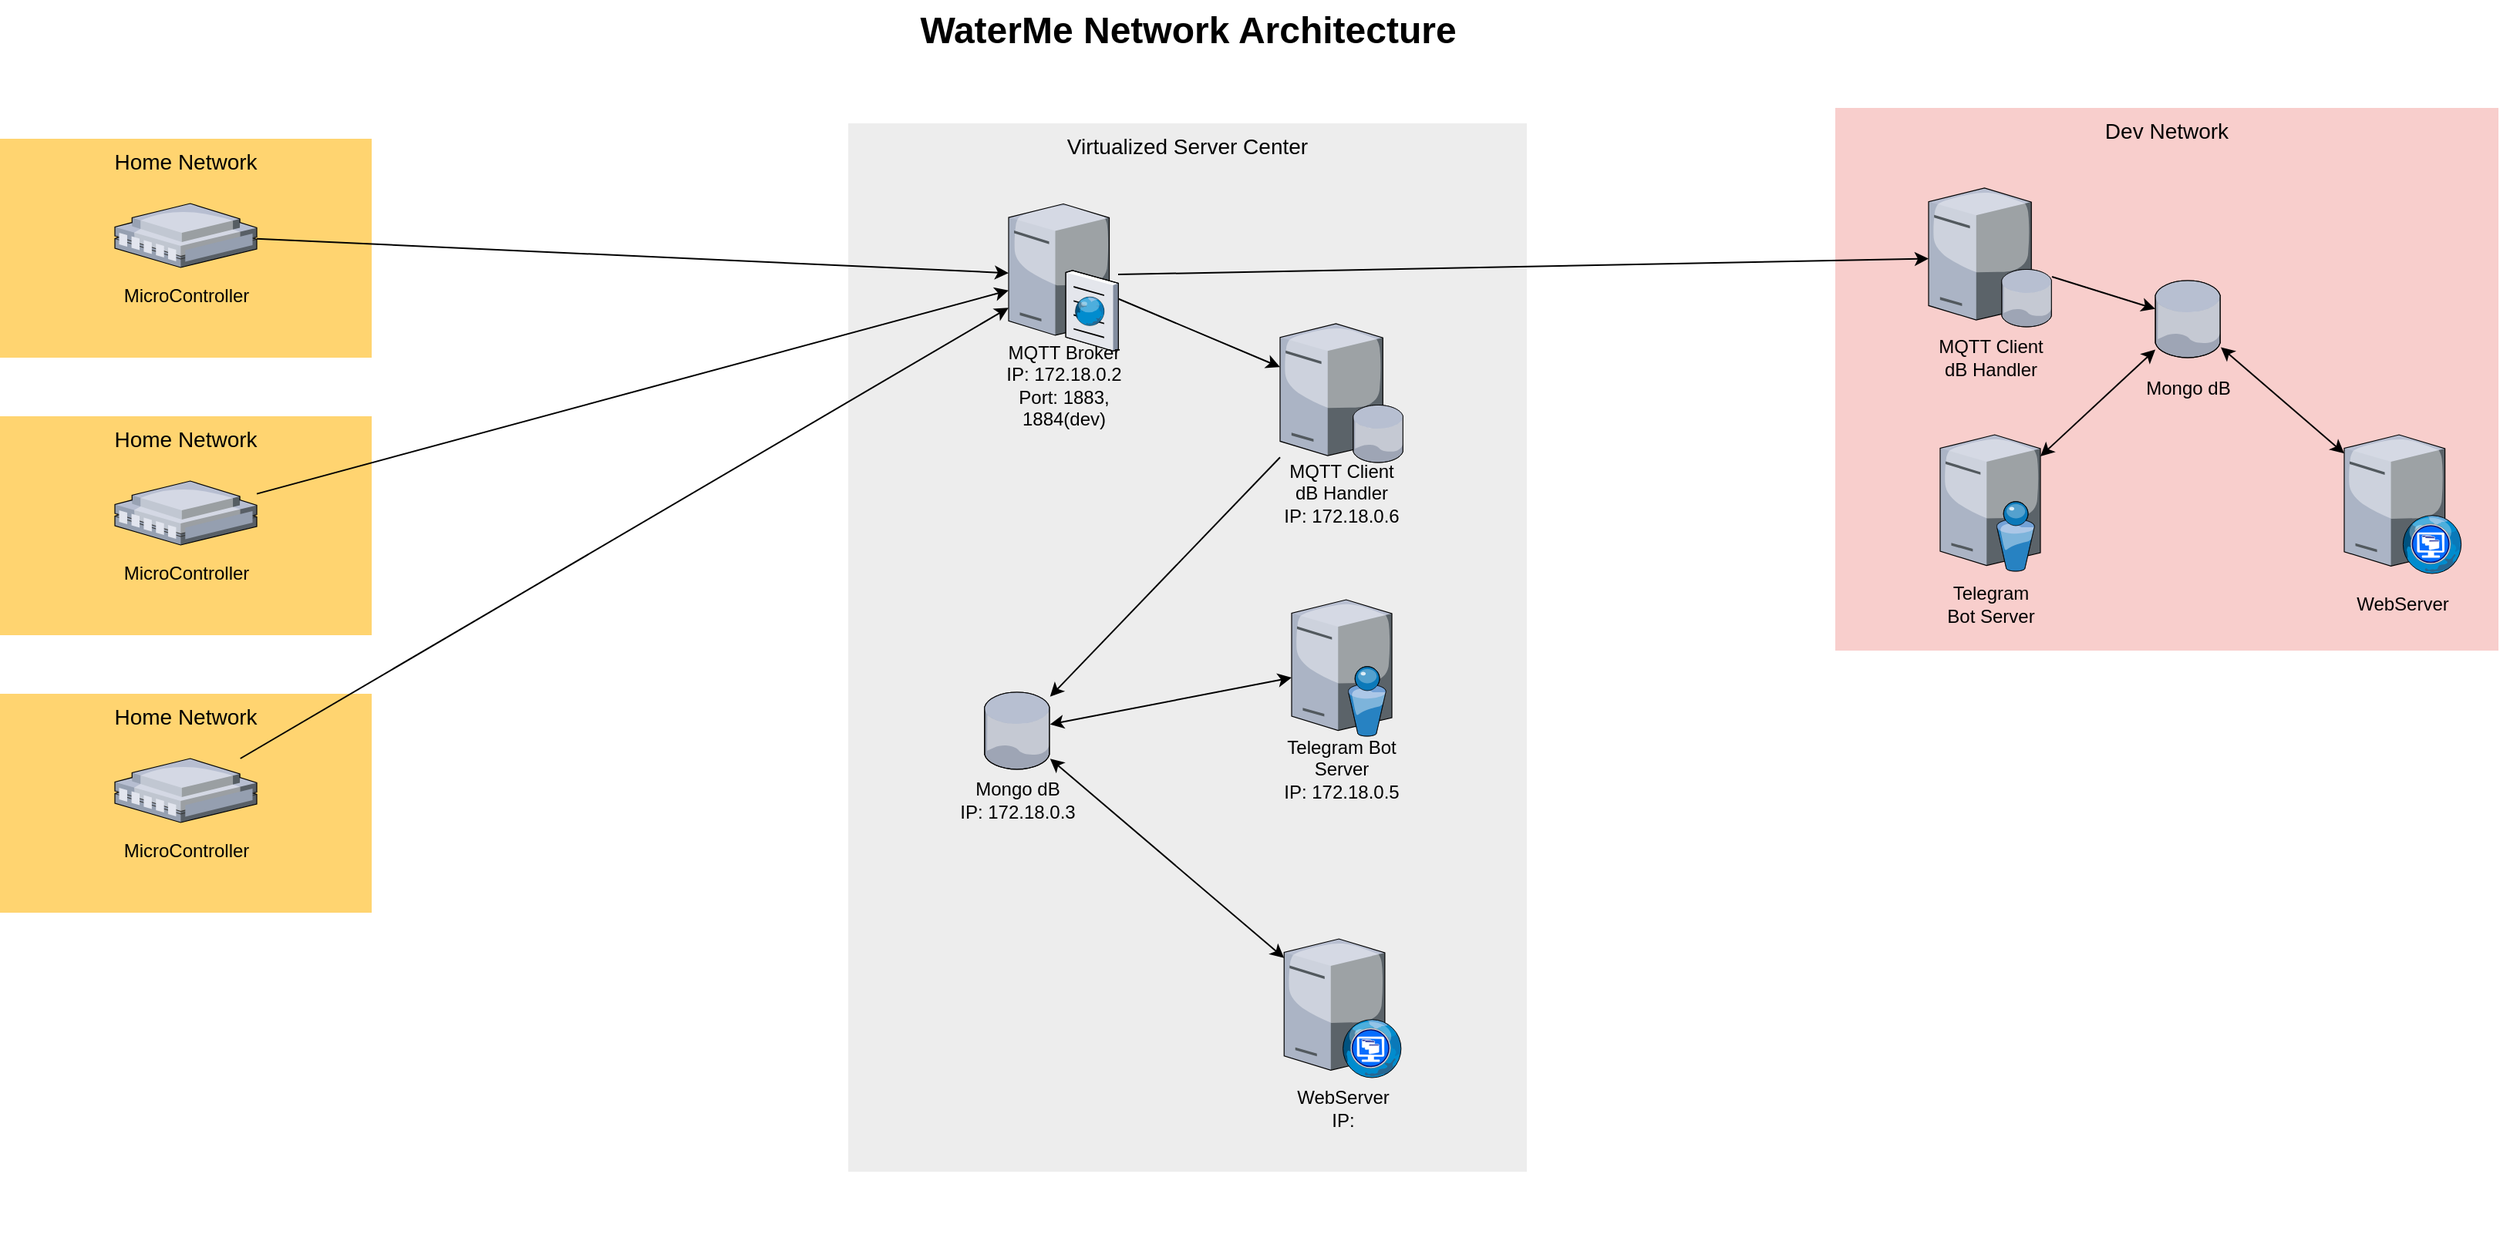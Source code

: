 <mxfile version="13.6.5">
    <diagram name="Page-1" id="e3a06f82-3646-2815-327d-82caf3d4e204">
        <mxGraphModel dx="1747" dy="781" grid="1" gridSize="10" guides="1" tooltips="1" connect="1" arrows="1" fold="1" page="1" pageScale="1.5" pageWidth="1169" pageHeight="826" background="none" math="0" shadow="0">
            <root>
                <mxCell id="0" style=";html=1;"/>
                <mxCell id="1" style=";html=1;" parent="0"/>
                <mxCell id="6a7d8f32e03d9370-36" style="edgeStyle=none;rounded=0;html=1;startSize=10;endSize=10;jettySize=auto;orthogonalLoop=1;fontSize=14;endArrow=none;endFill=0;strokeWidth=2;" parent="1" edge="1">
                    <mxGeometry relative="1" as="geometry">
                        <mxPoint x="637" y="1014.192" as="targetPoint"/>
                    </mxGeometry>
                </mxCell>
                <mxCell id="6a7d8f32e03d9370-37" style="edgeStyle=none;rounded=0;html=1;startSize=10;endSize=10;jettySize=auto;orthogonalLoop=1;fontSize=14;endArrow=none;endFill=0;strokeWidth=2;" parent="1" edge="1">
                    <mxGeometry relative="1" as="geometry">
                        <mxPoint x="637" y="1032.052" as="targetPoint"/>
                    </mxGeometry>
                </mxCell>
                <mxCell id="6a7d8f32e03d9370-40" style="edgeStyle=none;rounded=0;html=1;startSize=10;endSize=10;jettySize=auto;orthogonalLoop=1;fontSize=14;endArrow=none;endFill=0;strokeWidth=2;" parent="1" edge="1">
                    <mxGeometry relative="1" as="geometry">
                        <mxPoint x="759" y="694.883" as="targetPoint"/>
                    </mxGeometry>
                </mxCell>
                <mxCell id="6a7d8f32e03d9370-41" style="edgeStyle=none;rounded=0;html=1;startSize=10;endSize=10;jettySize=auto;orthogonalLoop=1;fontSize=14;endArrow=none;endFill=0;strokeWidth=2;" parent="1" edge="1">
                    <mxGeometry relative="1" as="geometry">
                        <mxPoint x="759" y="529.883" as="targetPoint"/>
                    </mxGeometry>
                </mxCell>
                <mxCell id="6a7d8f32e03d9370-43" style="edgeStyle=none;rounded=0;html=1;startSize=10;endSize=10;jettySize=auto;orthogonalLoop=1;fontSize=14;endArrow=none;endFill=0;strokeWidth=2;" parent="1" edge="1">
                    <mxGeometry relative="1" as="geometry">
                        <mxPoint x="713.0" y="201.126" as="sourcePoint"/>
                    </mxGeometry>
                </mxCell>
                <mxCell id="6a7d8f32e03d9370-50" style="edgeStyle=none;rounded=0;html=1;startSize=10;endSize=10;jettySize=auto;orthogonalLoop=1;fontSize=14;endArrow=none;endFill=0;strokeWidth=2;" parent="1" edge="1">
                    <mxGeometry relative="1" as="geometry">
                        <mxPoint x="1011.041" y="623.5" as="sourcePoint"/>
                    </mxGeometry>
                </mxCell>
                <mxCell id="6a7d8f32e03d9370-51" style="edgeStyle=none;rounded=0;html=1;startSize=10;endSize=10;jettySize=auto;orthogonalLoop=1;fontSize=14;endArrow=none;endFill=0;strokeWidth=2;" parent="1" edge="1">
                    <mxGeometry relative="1" as="geometry">
                        <mxPoint x="1000.5" y="587.0" as="sourcePoint"/>
                    </mxGeometry>
                </mxCell>
                <mxCell id="6a7d8f32e03d9370-52" style="edgeStyle=none;rounded=0;html=1;startSize=10;endSize=10;jettySize=auto;orthogonalLoop=1;fontSize=14;endArrow=none;endFill=0;strokeWidth=2;" parent="1" edge="1">
                    <mxGeometry relative="1" as="geometry">
                        <mxPoint x="1028" y="595.709" as="sourcePoint"/>
                    </mxGeometry>
                </mxCell>
                <mxCell id="6a7d8f32e03d9370-56" style="edgeStyle=none;rounded=0;html=1;startSize=10;endSize=10;jettySize=auto;orthogonalLoop=1;fontSize=14;endArrow=none;endFill=0;strokeWidth=2;" parent="1" edge="1">
                    <mxGeometry relative="1" as="geometry">
                        <mxPoint x="1028" y="620.008" as="sourcePoint"/>
                    </mxGeometry>
                </mxCell>
                <mxCell id="6a7d8f32e03d9370-38" style="edgeStyle=none;rounded=0;html=1;startSize=10;endSize=10;jettySize=auto;orthogonalLoop=1;fontSize=14;endArrow=none;endFill=0;strokeWidth=2;" parent="1" edge="1">
                    <mxGeometry relative="1" as="geometry">
                        <mxPoint x="675" y="902.0" as="targetPoint"/>
                    </mxGeometry>
                </mxCell>
                <mxCell id="6a7d8f32e03d9370-44" style="edgeStyle=none;rounded=0;html=1;startSize=10;endSize=10;jettySize=auto;orthogonalLoop=1;fontSize=14;endArrow=none;endFill=0;strokeWidth=2;" parent="1" edge="1">
                    <mxGeometry relative="1" as="geometry">
                        <mxPoint x="820.053" y="249.0" as="sourcePoint"/>
                    </mxGeometry>
                </mxCell>
                <mxCell id="6a7d8f32e03d9370-46" style="edgeStyle=none;rounded=0;html=1;startSize=10;endSize=10;jettySize=auto;orthogonalLoop=1;fontSize=14;endArrow=none;endFill=0;strokeWidth=2;" parent="1" edge="1">
                    <mxGeometry relative="1" as="geometry">
                        <mxPoint x="834" y="544.241" as="sourcePoint"/>
                    </mxGeometry>
                </mxCell>
                <mxCell id="6a7d8f32e03d9370-47" style="edgeStyle=none;rounded=0;html=1;startSize=10;endSize=10;jettySize=auto;orthogonalLoop=1;fontSize=14;endArrow=none;endFill=0;strokeWidth=2;" parent="1" edge="1">
                    <mxGeometry relative="1" as="geometry">
                        <mxPoint x="834" y="678.91" as="sourcePoint"/>
                    </mxGeometry>
                </mxCell>
                <mxCell id="6a7d8f32e03d9370-48" style="edgeStyle=none;rounded=0;html=1;startSize=10;endSize=10;jettySize=auto;orthogonalLoop=1;fontSize=14;endArrow=none;endFill=0;strokeWidth=2;" parent="1" edge="1">
                    <mxGeometry relative="1" as="geometry">
                        <mxPoint x="833.81" y="813" as="sourcePoint"/>
                    </mxGeometry>
                </mxCell>
                <mxCell id="6a7d8f32e03d9370-53" style="edgeStyle=none;rounded=0;html=1;startSize=10;endSize=10;jettySize=auto;orthogonalLoop=1;fontSize=14;endArrow=none;endFill=0;strokeWidth=2;" parent="1" edge="1">
                    <mxGeometry relative="1" as="geometry">
                        <mxPoint x="1223.339" y="508" as="sourcePoint"/>
                    </mxGeometry>
                </mxCell>
                <mxCell id="6a7d8f32e03d9370-54" style="edgeStyle=none;rounded=0;html=1;startSize=10;endSize=10;jettySize=auto;orthogonalLoop=1;fontSize=14;endArrow=none;endFill=0;strokeWidth=2;" parent="1" edge="1">
                    <mxGeometry relative="1" as="geometry">
                        <mxPoint x="1251.19" y="508" as="sourcePoint"/>
                    </mxGeometry>
                </mxCell>
                <mxCell id="6a7d8f32e03d9370-55" style="edgeStyle=none;rounded=0;html=1;startSize=10;endSize=10;jettySize=auto;orthogonalLoop=1;fontSize=14;endArrow=none;endFill=0;strokeWidth=2;" parent="1" edge="1">
                    <mxGeometry relative="1" as="geometry">
                        <mxPoint x="1267" y="529.619" as="sourcePoint"/>
                    </mxGeometry>
                </mxCell>
                <mxCell id="6a7d8f32e03d9370-49" style="edgeStyle=none;rounded=0;html=1;startSize=10;endSize=10;jettySize=auto;orthogonalLoop=1;fontSize=14;endArrow=none;endFill=0;strokeWidth=2;" parent="1" edge="1">
                    <mxGeometry relative="1" as="geometry">
                        <mxPoint x="1021.439" y="910" as="sourcePoint"/>
                    </mxGeometry>
                </mxCell>
                <mxCell id="6a7d8f32e03d9370-62" value="WaterMe Network Architecture" style="text;strokeColor=none;fillColor=none;html=1;fontSize=24;fontStyle=1;verticalAlign=middle;align=center;" parent="1" vertex="1">
                    <mxGeometry x="429.5" y="40" width="861" height="40" as="geometry"/>
                </mxCell>
                <mxCell id="8hZ6aJKXfACoAkY7IxUM-42" value="" style="group" parent="1" vertex="1" connectable="0">
                    <mxGeometry x="1280" y="110" width="430" height="352" as="geometry"/>
                </mxCell>
                <mxCell id="6a7d8f32e03d9370-61" value="&lt;font color=&quot;#000000&quot;&gt;Dev Network&lt;/font&gt;" style="whiteSpace=wrap;html=1;fillColor=#f8cecc;fontSize=14;strokeColor=none;verticalAlign=top;" parent="8hZ6aJKXfACoAkY7IxUM-42" vertex="1">
                    <mxGeometry width="430" height="352" as="geometry"/>
                </mxCell>
                <mxCell id="8hZ6aJKXfACoAkY7IxUM-24" value="" style="group" parent="8hZ6aJKXfACoAkY7IxUM-42" vertex="1" connectable="0">
                    <mxGeometry x="200" y="112" width="57.5" height="80" as="geometry"/>
                </mxCell>
                <mxCell id="8hZ6aJKXfACoAkY7IxUM-25" value="" style="verticalLabelPosition=bottom;aspect=fixed;html=1;verticalAlign=top;strokeColor=none;align=center;outlineConnect=0;shape=mxgraph.citrix.database;" parent="8hZ6aJKXfACoAkY7IxUM-24" vertex="1">
                    <mxGeometry x="7.5" width="42.5" height="50" as="geometry"/>
                </mxCell>
                <mxCell id="8hZ6aJKXfACoAkY7IxUM-26" value="&lt;font color=&quot;#000000&quot;&gt;Mongo dB&lt;/font&gt;" style="text;html=1;strokeColor=none;fillColor=none;align=center;verticalAlign=middle;whiteSpace=wrap;rounded=0;" parent="8hZ6aJKXfACoAkY7IxUM-24" vertex="1">
                    <mxGeometry y="60" width="57.5" height="20" as="geometry"/>
                </mxCell>
                <mxCell id="8hZ6aJKXfACoAkY7IxUM-27" value="" style="group" parent="8hZ6aJKXfACoAkY7IxUM-42" vertex="1" connectable="0">
                    <mxGeometry x="68" y="212" width="65" height="120" as="geometry"/>
                </mxCell>
                <mxCell id="8hZ6aJKXfACoAkY7IxUM-28" value="" style="verticalLabelPosition=bottom;aspect=fixed;html=1;verticalAlign=top;strokeColor=none;align=center;outlineConnect=0;shape=mxgraph.citrix.directory_server;" parent="8hZ6aJKXfACoAkY7IxUM-27" vertex="1">
                    <mxGeometry width="65" height="88.5" as="geometry"/>
                </mxCell>
                <mxCell id="8hZ6aJKXfACoAkY7IxUM-29" value="&lt;font color=&quot;#000000&quot;&gt;Telegram Bot Server&lt;/font&gt;" style="text;html=1;strokeColor=none;fillColor=none;align=center;verticalAlign=middle;whiteSpace=wrap;rounded=0;" parent="8hZ6aJKXfACoAkY7IxUM-27" vertex="1">
                    <mxGeometry x="2.5" y="100" width="60" height="20" as="geometry"/>
                </mxCell>
                <mxCell id="8hZ6aJKXfACoAkY7IxUM-39" value="" style="endArrow=classic;html=1;strokeColor=#000000;" parent="8hZ6aJKXfACoAkY7IxUM-42" source="8hZ6aJKXfACoAkY7IxUM-22" target="8hZ6aJKXfACoAkY7IxUM-25" edge="1">
                    <mxGeometry width="50" height="50" relative="1" as="geometry">
                        <mxPoint x="60" y="502" as="sourcePoint"/>
                        <mxPoint x="110" y="452" as="targetPoint"/>
                    </mxGeometry>
                </mxCell>
                <mxCell id="8hZ6aJKXfACoAkY7IxUM-40" value="" style="endArrow=classic;startArrow=classic;html=1;strokeColor=#000000;" parent="8hZ6aJKXfACoAkY7IxUM-42" source="8hZ6aJKXfACoAkY7IxUM-28" target="8hZ6aJKXfACoAkY7IxUM-25" edge="1">
                    <mxGeometry width="50" height="50" relative="1" as="geometry">
                        <mxPoint x="60" y="502" as="sourcePoint"/>
                        <mxPoint x="110" y="452" as="targetPoint"/>
                    </mxGeometry>
                </mxCell>
                <mxCell id="8hZ6aJKXfACoAkY7IxUM-41" value="" style="endArrow=classic;startArrow=classic;html=1;strokeColor=#000000;" parent="8hZ6aJKXfACoAkY7IxUM-42" source="8hZ6aJKXfACoAkY7IxUM-25" target="8hZ6aJKXfACoAkY7IxUM-31" edge="1">
                    <mxGeometry width="50" height="50" relative="1" as="geometry">
                        <mxPoint x="60" y="502" as="sourcePoint"/>
                        <mxPoint x="110" y="452" as="targetPoint"/>
                    </mxGeometry>
                </mxCell>
                <mxCell id="8hZ6aJKXfACoAkY7IxUM-21" value="" style="group" parent="8hZ6aJKXfACoAkY7IxUM-42" vertex="1" connectable="0">
                    <mxGeometry x="60.5" y="52" width="80" height="120" as="geometry"/>
                </mxCell>
                <mxCell id="8hZ6aJKXfACoAkY7IxUM-22" value="" style="verticalLabelPosition=bottom;aspect=fixed;html=1;verticalAlign=top;strokeColor=none;align=center;outlineConnect=0;shape=mxgraph.citrix.database_server;" parent="8hZ6aJKXfACoAkY7IxUM-21" vertex="1">
                    <mxGeometry width="80" height="90" as="geometry"/>
                </mxCell>
                <mxCell id="8hZ6aJKXfACoAkY7IxUM-23" value="&lt;font color=&quot;#000000&quot;&gt;MQTT Client dB Handler&lt;/font&gt;" style="text;html=1;strokeColor=none;fillColor=none;align=center;verticalAlign=middle;whiteSpace=wrap;rounded=0;" parent="8hZ6aJKXfACoAkY7IxUM-21" vertex="1">
                    <mxGeometry y="100" width="80" height="20" as="geometry"/>
                </mxCell>
                <mxCell id="8hZ6aJKXfACoAkY7IxUM-30" value="" style="group" parent="8hZ6aJKXfACoAkY7IxUM-42" vertex="1" connectable="0">
                    <mxGeometry x="330" y="212" width="76.5" height="120" as="geometry"/>
                </mxCell>
                <mxCell id="8hZ6aJKXfACoAkY7IxUM-31" value="" style="verticalLabelPosition=bottom;aspect=fixed;html=1;verticalAlign=top;strokeColor=none;align=center;outlineConnect=0;shape=mxgraph.citrix.desktop_web;" parent="8hZ6aJKXfACoAkY7IxUM-30" vertex="1">
                    <mxGeometry width="76.5" height="90" as="geometry"/>
                </mxCell>
                <mxCell id="8hZ6aJKXfACoAkY7IxUM-32" value="&lt;font color=&quot;#000000&quot;&gt;WebServer&lt;/font&gt;" style="text;html=1;strokeColor=none;fillColor=none;align=center;verticalAlign=middle;whiteSpace=wrap;rounded=0;" parent="8hZ6aJKXfACoAkY7IxUM-30" vertex="1">
                    <mxGeometry x="18.25" y="100" width="40" height="20" as="geometry"/>
                </mxCell>
                <mxCell id="8hZ6aJKXfACoAkY7IxUM-43" value="" style="group" parent="1" vertex="1" connectable="0">
                    <mxGeometry x="640" y="120" width="440" height="722" as="geometry"/>
                </mxCell>
                <mxCell id="6a7d8f32e03d9370-59" value="&lt;font color=&quot;#000000&quot;&gt;Virtualized Server Center&lt;/font&gt;" style="whiteSpace=wrap;html=1;fillColor=#EDEDED;fontSize=14;strokeColor=none;verticalAlign=top;" parent="8hZ6aJKXfACoAkY7IxUM-43" vertex="1">
                    <mxGeometry width="440" height="680" as="geometry"/>
                </mxCell>
                <mxCell id="8hZ6aJKXfACoAkY7IxUM-34" value="" style="endArrow=classic;html=1;fontColor=#000000;labelBackgroundColor=#000000;labelBorderColor=#000000;strokeColor=#000000;" parent="8hZ6aJKXfACoAkY7IxUM-43" source="8hZ6aJKXfACoAkY7IxUM-4" target="8hZ6aJKXfACoAkY7IxUM-9" edge="1">
                    <mxGeometry width="50" height="50" relative="1" as="geometry">
                        <mxPoint x="720" y="502" as="sourcePoint"/>
                        <mxPoint x="770" y="452" as="targetPoint"/>
                    </mxGeometry>
                </mxCell>
                <mxCell id="8hZ6aJKXfACoAkY7IxUM-35" value="" style="endArrow=classic;html=1;strokeColor=#000000;" parent="8hZ6aJKXfACoAkY7IxUM-43" source="8hZ6aJKXfACoAkY7IxUM-9" target="8hZ6aJKXfACoAkY7IxUM-12" edge="1">
                    <mxGeometry width="50" height="50" relative="1" as="geometry">
                        <mxPoint x="720" y="502" as="sourcePoint"/>
                        <mxPoint x="770" y="452" as="targetPoint"/>
                    </mxGeometry>
                </mxCell>
                <mxCell id="8hZ6aJKXfACoAkY7IxUM-36" value="" style="endArrow=classic;startArrow=classic;html=1;strokeColor=#000000;" parent="8hZ6aJKXfACoAkY7IxUM-43" source="8hZ6aJKXfACoAkY7IxUM-12" target="8hZ6aJKXfACoAkY7IxUM-16" edge="1">
                    <mxGeometry width="50" height="50" relative="1" as="geometry">
                        <mxPoint x="720" y="502" as="sourcePoint"/>
                        <mxPoint x="770" y="452" as="targetPoint"/>
                    </mxGeometry>
                </mxCell>
                <mxCell id="8hZ6aJKXfACoAkY7IxUM-37" value="" style="endArrow=classic;startArrow=classic;html=1;strokeColor=#000000;" parent="8hZ6aJKXfACoAkY7IxUM-43" source="8hZ6aJKXfACoAkY7IxUM-12" target="8hZ6aJKXfACoAkY7IxUM-15" edge="1">
                    <mxGeometry width="50" height="50" relative="1" as="geometry">
                        <mxPoint x="720" y="502" as="sourcePoint"/>
                        <mxPoint x="770" y="452" as="targetPoint"/>
                    </mxGeometry>
                </mxCell>
                <mxCell id="8hZ6aJKXfACoAkY7IxUM-11" value="" style="group" parent="8hZ6aJKXfACoAkY7IxUM-43" vertex="1" connectable="0">
                    <mxGeometry x="280" y="130" width="80" height="120" as="geometry"/>
                </mxCell>
                <mxCell id="8hZ6aJKXfACoAkY7IxUM-9" value="" style="verticalLabelPosition=bottom;aspect=fixed;html=1;verticalAlign=top;strokeColor=none;align=center;outlineConnect=0;shape=mxgraph.citrix.database_server;" parent="8hZ6aJKXfACoAkY7IxUM-11" vertex="1">
                    <mxGeometry width="80" height="90" as="geometry"/>
                </mxCell>
                <mxCell id="8hZ6aJKXfACoAkY7IxUM-10" value="MQTT Client dB Handler&lt;br&gt;IP: 172.18.0.6" style="text;html=1;strokeColor=none;fillColor=none;align=center;verticalAlign=middle;whiteSpace=wrap;rounded=0;fontColor=#000000;" parent="8hZ6aJKXfACoAkY7IxUM-11" vertex="1">
                    <mxGeometry y="100" width="80" height="20" as="geometry"/>
                </mxCell>
                <mxCell id="8hZ6aJKXfACoAkY7IxUM-6" value="" style="group" parent="8hZ6aJKXfACoAkY7IxUM-43" vertex="1" connectable="0">
                    <mxGeometry x="90" y="50" width="100" height="130" as="geometry"/>
                </mxCell>
                <mxCell id="8hZ6aJKXfACoAkY7IxUM-4" value="" style="verticalLabelPosition=bottom;aspect=fixed;html=1;verticalAlign=top;strokeColor=none;align=center;outlineConnect=0;shape=mxgraph.citrix.cache_server;" parent="8hZ6aJKXfACoAkY7IxUM-6" vertex="1">
                    <mxGeometry x="14" width="71" height="97.5" as="geometry"/>
                </mxCell>
                <mxCell id="8hZ6aJKXfACoAkY7IxUM-5" value="&lt;font color=&quot;#000000&quot;&gt;MQTT Broker&lt;br&gt;IP: 172.18.0.2&lt;br&gt;Port: 1883, 1884(dev)&lt;/font&gt;" style="text;html=1;strokeColor=none;fillColor=none;align=center;verticalAlign=middle;whiteSpace=wrap;rounded=0;" parent="8hZ6aJKXfACoAkY7IxUM-6" vertex="1">
                    <mxGeometry y="110" width="100" height="20" as="geometry"/>
                </mxCell>
                <mxCell id="8hZ6aJKXfACoAkY7IxUM-20" value="" style="group" parent="8hZ6aJKXfACoAkY7IxUM-43" vertex="1" connectable="0">
                    <mxGeometry x="282.62" y="529" width="76.5" height="120" as="geometry"/>
                </mxCell>
                <mxCell id="8hZ6aJKXfACoAkY7IxUM-15" value="" style="verticalLabelPosition=bottom;aspect=fixed;html=1;verticalAlign=top;strokeColor=none;align=center;outlineConnect=0;shape=mxgraph.citrix.desktop_web;" parent="8hZ6aJKXfACoAkY7IxUM-20" vertex="1">
                    <mxGeometry width="76.5" height="90" as="geometry"/>
                </mxCell>
                <mxCell id="8hZ6aJKXfACoAkY7IxUM-19" value="&lt;font color=&quot;#000000&quot;&gt;WebServer&lt;br&gt;IP:&lt;/font&gt;" style="text;html=1;strokeColor=none;fillColor=none;align=center;verticalAlign=middle;whiteSpace=wrap;rounded=0;" parent="8hZ6aJKXfACoAkY7IxUM-20" vertex="1">
                    <mxGeometry x="18.25" y="100" width="40" height="20" as="geometry"/>
                </mxCell>
                <mxCell id="8hZ6aJKXfACoAkY7IxUM-14" value="" style="group" parent="8hZ6aJKXfACoAkY7IxUM-43" vertex="1" connectable="0">
                    <mxGeometry x="80.87" y="369" width="57.5" height="80" as="geometry"/>
                </mxCell>
                <mxCell id="8hZ6aJKXfACoAkY7IxUM-12" value="" style="verticalLabelPosition=bottom;aspect=fixed;html=1;verticalAlign=top;strokeColor=none;align=center;outlineConnect=0;shape=mxgraph.citrix.database;" parent="8hZ6aJKXfACoAkY7IxUM-14" vertex="1">
                    <mxGeometry x="7.5" width="42.5" height="50" as="geometry"/>
                </mxCell>
                <mxCell id="8hZ6aJKXfACoAkY7IxUM-13" value="&lt;font color=&quot;#000000&quot;&gt;Mongo dB&lt;br&gt;IP: 172.18.0.3&lt;/font&gt;" style="text;html=1;strokeColor=none;fillColor=none;align=center;verticalAlign=middle;whiteSpace=wrap;rounded=0;" parent="8hZ6aJKXfACoAkY7IxUM-43" vertex="1">
                    <mxGeometry x="70.87" y="429" width="77.5" height="20" as="geometry"/>
                </mxCell>
                <mxCell id="8hZ6aJKXfACoAkY7IxUM-18" value="" style="group" parent="8hZ6aJKXfACoAkY7IxUM-43" vertex="1" connectable="0">
                    <mxGeometry x="287.5" y="309" width="80" height="120" as="geometry"/>
                </mxCell>
                <mxCell id="8hZ6aJKXfACoAkY7IxUM-16" value="" style="verticalLabelPosition=bottom;aspect=fixed;html=1;verticalAlign=top;strokeColor=none;align=center;outlineConnect=0;shape=mxgraph.citrix.directory_server;" parent="8hZ6aJKXfACoAkY7IxUM-18" vertex="1">
                    <mxGeometry width="65" height="88.5" as="geometry"/>
                </mxCell>
                <mxCell id="8hZ6aJKXfACoAkY7IxUM-17" value="&lt;font color=&quot;#000000&quot;&gt;Telegram Bot Server&lt;br&gt;IP: 172.18.0.5&lt;/font&gt;" style="text;html=1;strokeColor=none;fillColor=none;align=center;verticalAlign=middle;whiteSpace=wrap;rounded=0;" parent="8hZ6aJKXfACoAkY7IxUM-43" vertex="1">
                    <mxGeometry x="281.25" y="409" width="77.5" height="20" as="geometry"/>
                </mxCell>
                <mxCell id="8hZ6aJKXfACoAkY7IxUM-44" value="" style="group" parent="1" vertex="1" connectable="0">
                    <mxGeometry x="90" y="130" width="241" height="142" as="geometry"/>
                </mxCell>
                <mxCell id="6a7d8f32e03d9370-57" value="&lt;font color=&quot;#000000&quot;&gt;Home Network&lt;/font&gt;" style="whiteSpace=wrap;html=1;fillColor=#FFD470;gradientColor=none;fontSize=14;strokeColor=none;verticalAlign=top;" parent="8hZ6aJKXfACoAkY7IxUM-44" vertex="1">
                    <mxGeometry width="241" height="142" as="geometry"/>
                </mxCell>
                <mxCell id="8hZ6aJKXfACoAkY7IxUM-8" value="" style="group" parent="8hZ6aJKXfACoAkY7IxUM-44" vertex="1" connectable="0">
                    <mxGeometry x="74.5" y="42" width="92" height="70" as="geometry"/>
                </mxCell>
                <mxCell id="8hZ6aJKXfACoAkY7IxUM-1" value="" style="verticalLabelPosition=bottom;aspect=fixed;html=1;verticalAlign=top;strokeColor=none;align=center;outlineConnect=0;shape=mxgraph.citrix.remote_office;" parent="8hZ6aJKXfACoAkY7IxUM-8" vertex="1">
                    <mxGeometry width="92" height="41.5" as="geometry"/>
                </mxCell>
                <mxCell id="8hZ6aJKXfACoAkY7IxUM-7" value="&lt;font color=&quot;#000000&quot;&gt;MicroController&lt;/font&gt;" style="text;html=1;strokeColor=none;fillColor=none;align=center;verticalAlign=middle;whiteSpace=wrap;rounded=0;" parent="8hZ6aJKXfACoAkY7IxUM-8" vertex="1">
                    <mxGeometry x="26" y="50" width="40" height="20" as="geometry"/>
                </mxCell>
                <mxCell id="8hZ6aJKXfACoAkY7IxUM-33" value="" style="endArrow=classic;html=1;strokeColor=#000000;" parent="1" source="8hZ6aJKXfACoAkY7IxUM-1" target="8hZ6aJKXfACoAkY7IxUM-4" edge="1">
                    <mxGeometry width="50" height="50" relative="1" as="geometry">
                        <mxPoint x="1220" y="600" as="sourcePoint"/>
                        <mxPoint x="1270" y="550" as="targetPoint"/>
                    </mxGeometry>
                </mxCell>
                <mxCell id="8hZ6aJKXfACoAkY7IxUM-38" value="" style="endArrow=classic;html=1;strokeColor=#000000;" parent="1" source="8hZ6aJKXfACoAkY7IxUM-4" target="8hZ6aJKXfACoAkY7IxUM-22" edge="1">
                    <mxGeometry width="50" height="50" relative="1" as="geometry">
                        <mxPoint x="1220" y="600" as="sourcePoint"/>
                        <mxPoint x="1270" y="550" as="targetPoint"/>
                    </mxGeometry>
                </mxCell>
                <mxCell id="8hZ6aJKXfACoAkY7IxUM-45" value="" style="group" parent="1" vertex="1" connectable="0">
                    <mxGeometry x="90" y="310" width="241" height="142" as="geometry"/>
                </mxCell>
                <mxCell id="8hZ6aJKXfACoAkY7IxUM-46" value="&lt;font color=&quot;#000000&quot;&gt;Home Network&lt;/font&gt;" style="whiteSpace=wrap;html=1;fillColor=#FFD470;gradientColor=none;fontSize=14;strokeColor=none;verticalAlign=top;" parent="8hZ6aJKXfACoAkY7IxUM-45" vertex="1">
                    <mxGeometry width="241" height="142" as="geometry"/>
                </mxCell>
                <mxCell id="8hZ6aJKXfACoAkY7IxUM-47" value="" style="group" parent="8hZ6aJKXfACoAkY7IxUM-45" vertex="1" connectable="0">
                    <mxGeometry x="74.5" y="42" width="92" height="70" as="geometry"/>
                </mxCell>
                <mxCell id="8hZ6aJKXfACoAkY7IxUM-48" value="" style="verticalLabelPosition=bottom;aspect=fixed;html=1;verticalAlign=top;strokeColor=none;align=center;outlineConnect=0;shape=mxgraph.citrix.remote_office;" parent="8hZ6aJKXfACoAkY7IxUM-47" vertex="1">
                    <mxGeometry width="92" height="41.5" as="geometry"/>
                </mxCell>
                <mxCell id="8hZ6aJKXfACoAkY7IxUM-49" value="&lt;font color=&quot;#000000&quot;&gt;MicroController&lt;/font&gt;" style="text;html=1;strokeColor=none;fillColor=none;align=center;verticalAlign=middle;whiteSpace=wrap;rounded=0;" parent="8hZ6aJKXfACoAkY7IxUM-47" vertex="1">
                    <mxGeometry x="26" y="50" width="40" height="20" as="geometry"/>
                </mxCell>
                <mxCell id="8hZ6aJKXfACoAkY7IxUM-50" value="" style="group" parent="1" vertex="1" connectable="0">
                    <mxGeometry x="90" y="490" width="241" height="142" as="geometry"/>
                </mxCell>
                <mxCell id="8hZ6aJKXfACoAkY7IxUM-51" value="&lt;font color=&quot;#000000&quot;&gt;Home Network&lt;/font&gt;" style="whiteSpace=wrap;html=1;fillColor=#FFD470;gradientColor=none;fontSize=14;strokeColor=none;verticalAlign=top;" parent="8hZ6aJKXfACoAkY7IxUM-50" vertex="1">
                    <mxGeometry width="241" height="142" as="geometry"/>
                </mxCell>
                <mxCell id="8hZ6aJKXfACoAkY7IxUM-52" value="" style="group" parent="8hZ6aJKXfACoAkY7IxUM-50" vertex="1" connectable="0">
                    <mxGeometry x="74.5" y="42" width="92" height="70" as="geometry"/>
                </mxCell>
                <mxCell id="8hZ6aJKXfACoAkY7IxUM-53" value="" style="verticalLabelPosition=bottom;aspect=fixed;html=1;verticalAlign=top;strokeColor=none;align=center;outlineConnect=0;shape=mxgraph.citrix.remote_office;" parent="8hZ6aJKXfACoAkY7IxUM-52" vertex="1">
                    <mxGeometry width="92" height="41.5" as="geometry"/>
                </mxCell>
                <mxCell id="8hZ6aJKXfACoAkY7IxUM-54" value="&lt;font color=&quot;#000000&quot;&gt;MicroController&lt;/font&gt;" style="text;html=1;strokeColor=none;fillColor=none;align=center;verticalAlign=middle;whiteSpace=wrap;rounded=0;" parent="8hZ6aJKXfACoAkY7IxUM-52" vertex="1">
                    <mxGeometry x="26" y="50" width="40" height="20" as="geometry"/>
                </mxCell>
                <mxCell id="8hZ6aJKXfACoAkY7IxUM-55" value="" style="endArrow=classic;html=1;strokeColor=#000000;" parent="1" source="8hZ6aJKXfACoAkY7IxUM-48" target="8hZ6aJKXfACoAkY7IxUM-4" edge="1">
                    <mxGeometry width="50" height="50" relative="1" as="geometry">
                        <mxPoint x="1220" y="600" as="sourcePoint"/>
                        <mxPoint x="1270" y="550" as="targetPoint"/>
                    </mxGeometry>
                </mxCell>
                <mxCell id="8hZ6aJKXfACoAkY7IxUM-56" value="" style="endArrow=classic;html=1;strokeColor=#000000;" parent="1" source="8hZ6aJKXfACoAkY7IxUM-53" target="8hZ6aJKXfACoAkY7IxUM-4" edge="1">
                    <mxGeometry width="50" height="50" relative="1" as="geometry">
                        <mxPoint x="1220" y="600" as="sourcePoint"/>
                        <mxPoint x="1270" y="550" as="targetPoint"/>
                    </mxGeometry>
                </mxCell>
            </root>
        </mxGraphModel>
    </diagram>
</mxfile>